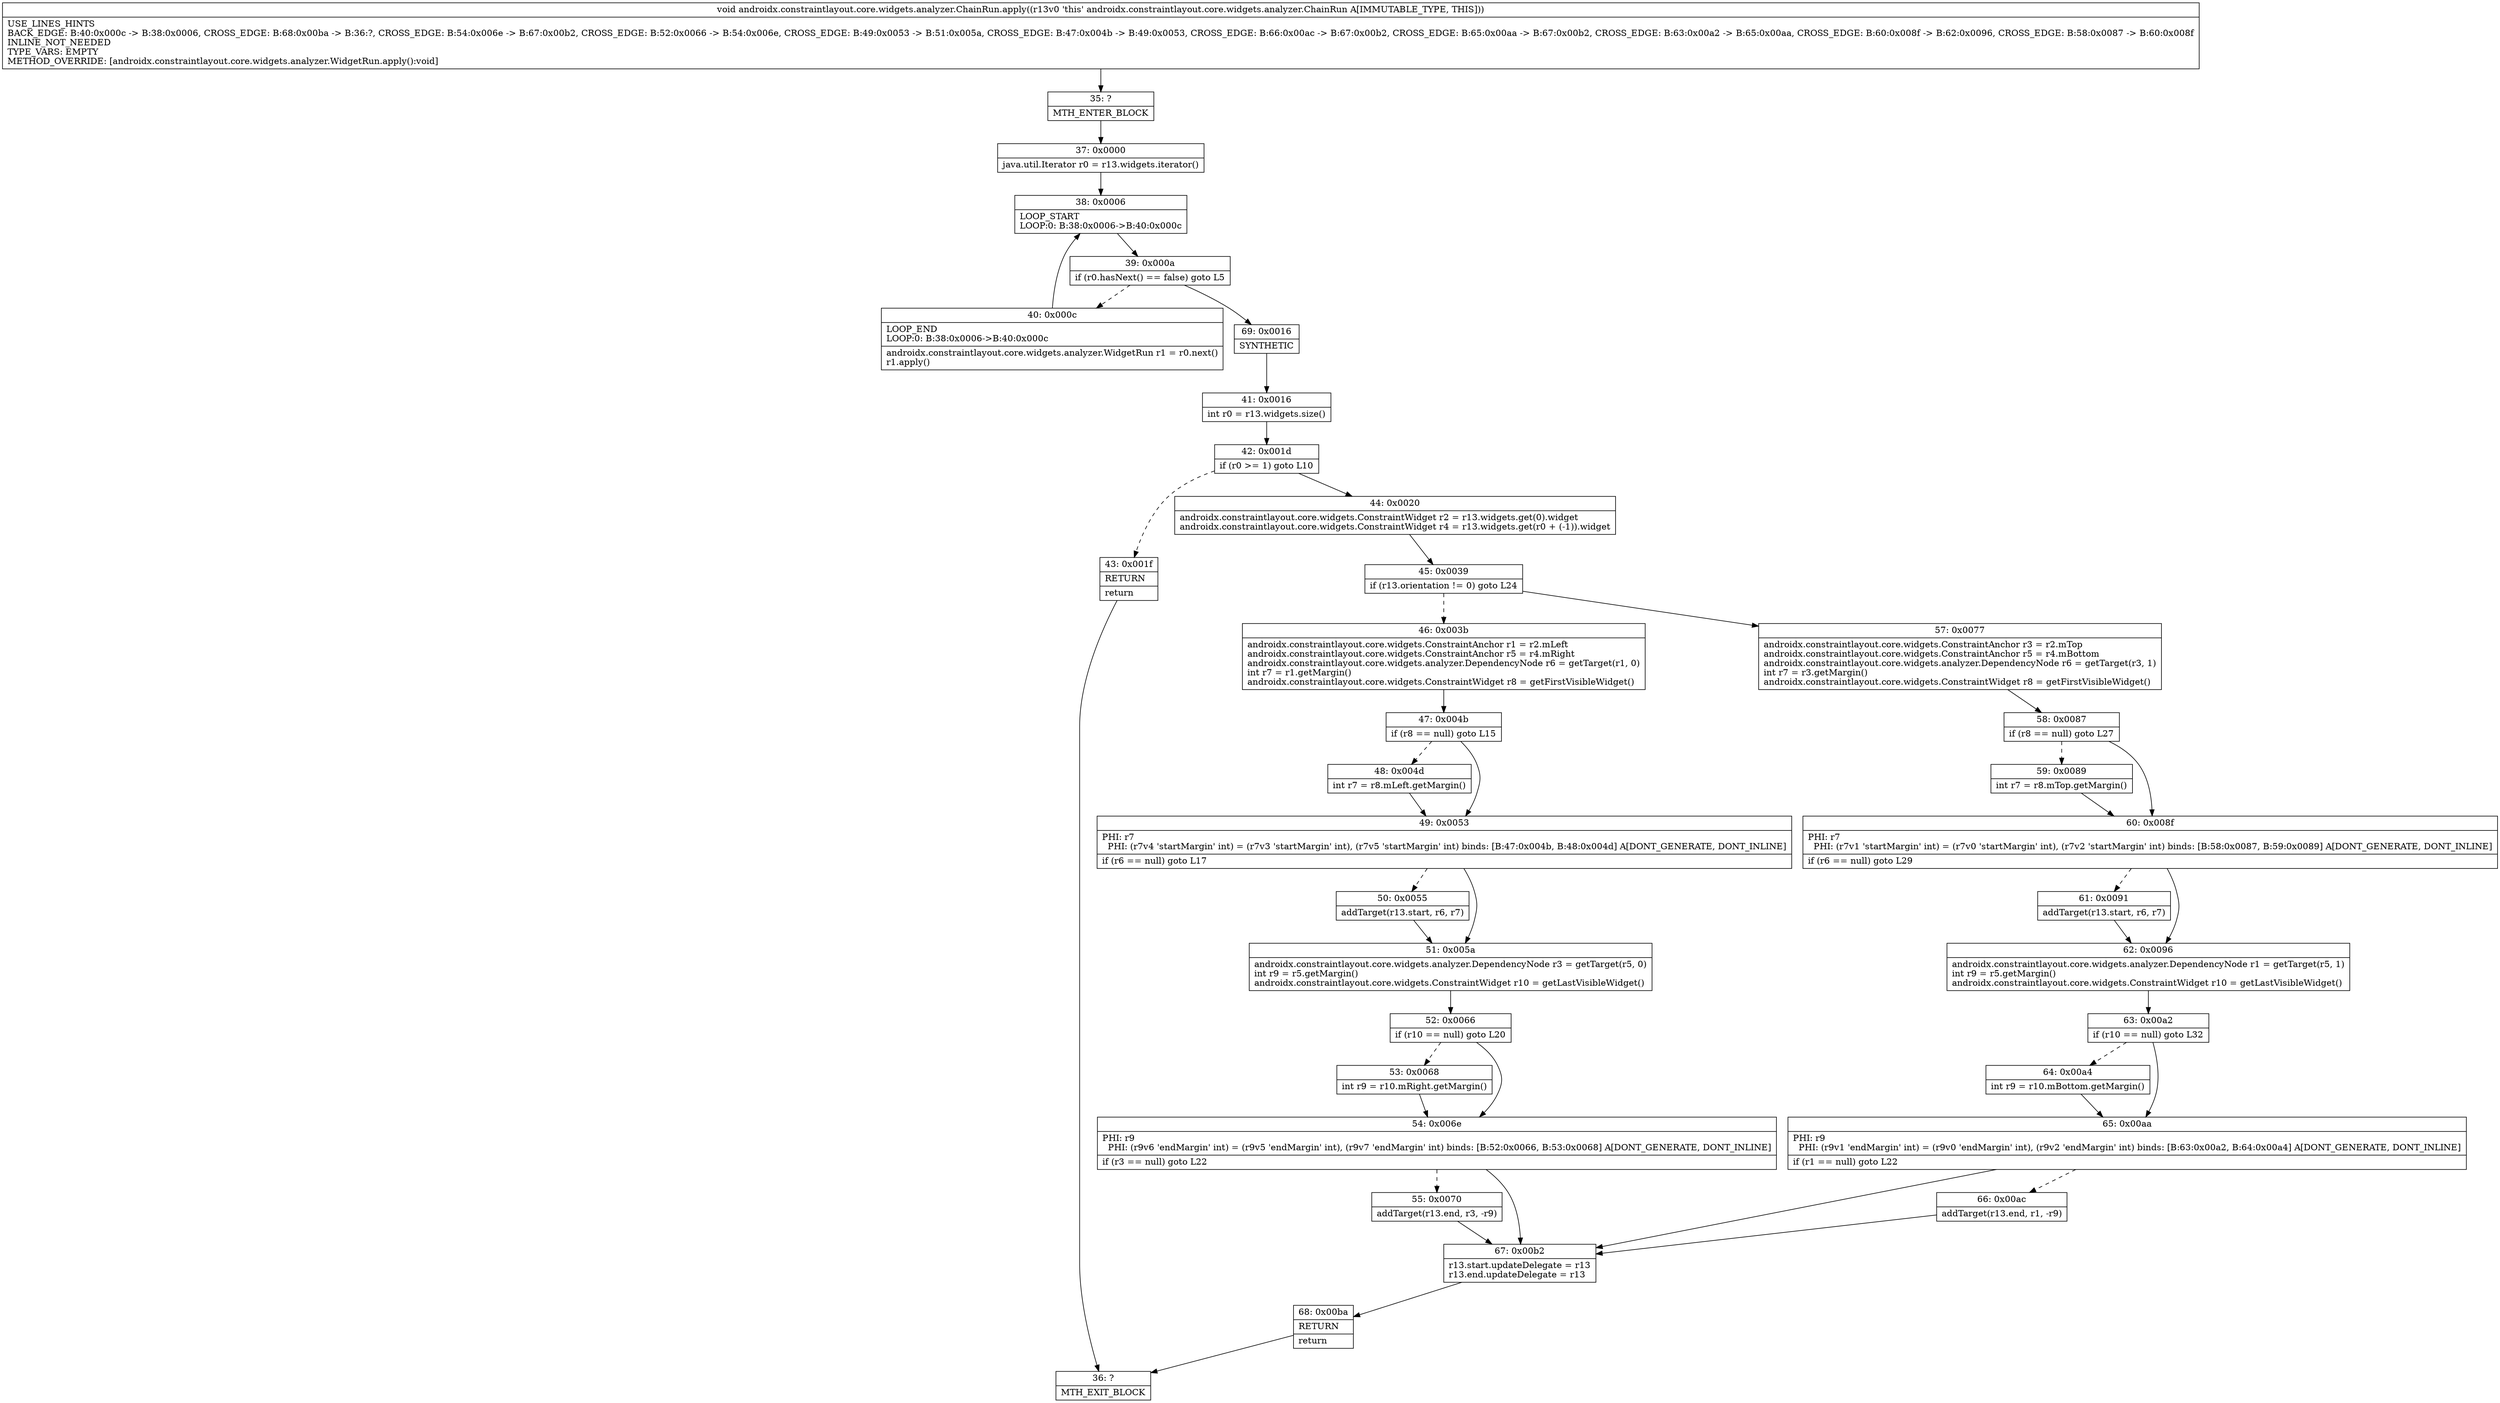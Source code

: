 digraph "CFG forandroidx.constraintlayout.core.widgets.analyzer.ChainRun.apply()V" {
Node_35 [shape=record,label="{35\:\ ?|MTH_ENTER_BLOCK\l}"];
Node_37 [shape=record,label="{37\:\ 0x0000|java.util.Iterator r0 = r13.widgets.iterator()\l}"];
Node_38 [shape=record,label="{38\:\ 0x0006|LOOP_START\lLOOP:0: B:38:0x0006\-\>B:40:0x000c\l}"];
Node_39 [shape=record,label="{39\:\ 0x000a|if (r0.hasNext() == false) goto L5\l}"];
Node_40 [shape=record,label="{40\:\ 0x000c|LOOP_END\lLOOP:0: B:38:0x0006\-\>B:40:0x000c\l|androidx.constraintlayout.core.widgets.analyzer.WidgetRun r1 = r0.next()\lr1.apply()\l}"];
Node_69 [shape=record,label="{69\:\ 0x0016|SYNTHETIC\l}"];
Node_41 [shape=record,label="{41\:\ 0x0016|int r0 = r13.widgets.size()\l}"];
Node_42 [shape=record,label="{42\:\ 0x001d|if (r0 \>= 1) goto L10\l}"];
Node_43 [shape=record,label="{43\:\ 0x001f|RETURN\l|return\l}"];
Node_36 [shape=record,label="{36\:\ ?|MTH_EXIT_BLOCK\l}"];
Node_44 [shape=record,label="{44\:\ 0x0020|androidx.constraintlayout.core.widgets.ConstraintWidget r2 = r13.widgets.get(0).widget\landroidx.constraintlayout.core.widgets.ConstraintWidget r4 = r13.widgets.get(r0 + (\-1)).widget\l}"];
Node_45 [shape=record,label="{45\:\ 0x0039|if (r13.orientation != 0) goto L24\l}"];
Node_46 [shape=record,label="{46\:\ 0x003b|androidx.constraintlayout.core.widgets.ConstraintAnchor r1 = r2.mLeft\landroidx.constraintlayout.core.widgets.ConstraintAnchor r5 = r4.mRight\landroidx.constraintlayout.core.widgets.analyzer.DependencyNode r6 = getTarget(r1, 0)\lint r7 = r1.getMargin()\landroidx.constraintlayout.core.widgets.ConstraintWidget r8 = getFirstVisibleWidget()\l}"];
Node_47 [shape=record,label="{47\:\ 0x004b|if (r8 == null) goto L15\l}"];
Node_48 [shape=record,label="{48\:\ 0x004d|int r7 = r8.mLeft.getMargin()\l}"];
Node_49 [shape=record,label="{49\:\ 0x0053|PHI: r7 \l  PHI: (r7v4 'startMargin' int) = (r7v3 'startMargin' int), (r7v5 'startMargin' int) binds: [B:47:0x004b, B:48:0x004d] A[DONT_GENERATE, DONT_INLINE]\l|if (r6 == null) goto L17\l}"];
Node_50 [shape=record,label="{50\:\ 0x0055|addTarget(r13.start, r6, r7)\l}"];
Node_51 [shape=record,label="{51\:\ 0x005a|androidx.constraintlayout.core.widgets.analyzer.DependencyNode r3 = getTarget(r5, 0)\lint r9 = r5.getMargin()\landroidx.constraintlayout.core.widgets.ConstraintWidget r10 = getLastVisibleWidget()\l}"];
Node_52 [shape=record,label="{52\:\ 0x0066|if (r10 == null) goto L20\l}"];
Node_53 [shape=record,label="{53\:\ 0x0068|int r9 = r10.mRight.getMargin()\l}"];
Node_54 [shape=record,label="{54\:\ 0x006e|PHI: r9 \l  PHI: (r9v6 'endMargin' int) = (r9v5 'endMargin' int), (r9v7 'endMargin' int) binds: [B:52:0x0066, B:53:0x0068] A[DONT_GENERATE, DONT_INLINE]\l|if (r3 == null) goto L22\l}"];
Node_55 [shape=record,label="{55\:\ 0x0070|addTarget(r13.end, r3, \-r9)\l}"];
Node_67 [shape=record,label="{67\:\ 0x00b2|r13.start.updateDelegate = r13\lr13.end.updateDelegate = r13\l}"];
Node_68 [shape=record,label="{68\:\ 0x00ba|RETURN\l|return\l}"];
Node_57 [shape=record,label="{57\:\ 0x0077|androidx.constraintlayout.core.widgets.ConstraintAnchor r3 = r2.mTop\landroidx.constraintlayout.core.widgets.ConstraintAnchor r5 = r4.mBottom\landroidx.constraintlayout.core.widgets.analyzer.DependencyNode r6 = getTarget(r3, 1)\lint r7 = r3.getMargin()\landroidx.constraintlayout.core.widgets.ConstraintWidget r8 = getFirstVisibleWidget()\l}"];
Node_58 [shape=record,label="{58\:\ 0x0087|if (r8 == null) goto L27\l}"];
Node_59 [shape=record,label="{59\:\ 0x0089|int r7 = r8.mTop.getMargin()\l}"];
Node_60 [shape=record,label="{60\:\ 0x008f|PHI: r7 \l  PHI: (r7v1 'startMargin' int) = (r7v0 'startMargin' int), (r7v2 'startMargin' int) binds: [B:58:0x0087, B:59:0x0089] A[DONT_GENERATE, DONT_INLINE]\l|if (r6 == null) goto L29\l}"];
Node_61 [shape=record,label="{61\:\ 0x0091|addTarget(r13.start, r6, r7)\l}"];
Node_62 [shape=record,label="{62\:\ 0x0096|androidx.constraintlayout.core.widgets.analyzer.DependencyNode r1 = getTarget(r5, 1)\lint r9 = r5.getMargin()\landroidx.constraintlayout.core.widgets.ConstraintWidget r10 = getLastVisibleWidget()\l}"];
Node_63 [shape=record,label="{63\:\ 0x00a2|if (r10 == null) goto L32\l}"];
Node_64 [shape=record,label="{64\:\ 0x00a4|int r9 = r10.mBottom.getMargin()\l}"];
Node_65 [shape=record,label="{65\:\ 0x00aa|PHI: r9 \l  PHI: (r9v1 'endMargin' int) = (r9v0 'endMargin' int), (r9v2 'endMargin' int) binds: [B:63:0x00a2, B:64:0x00a4] A[DONT_GENERATE, DONT_INLINE]\l|if (r1 == null) goto L22\l}"];
Node_66 [shape=record,label="{66\:\ 0x00ac|addTarget(r13.end, r1, \-r9)\l}"];
MethodNode[shape=record,label="{void androidx.constraintlayout.core.widgets.analyzer.ChainRun.apply((r13v0 'this' androidx.constraintlayout.core.widgets.analyzer.ChainRun A[IMMUTABLE_TYPE, THIS]))  | USE_LINES_HINTS\lBACK_EDGE: B:40:0x000c \-\> B:38:0x0006, CROSS_EDGE: B:68:0x00ba \-\> B:36:?, CROSS_EDGE: B:54:0x006e \-\> B:67:0x00b2, CROSS_EDGE: B:52:0x0066 \-\> B:54:0x006e, CROSS_EDGE: B:49:0x0053 \-\> B:51:0x005a, CROSS_EDGE: B:47:0x004b \-\> B:49:0x0053, CROSS_EDGE: B:66:0x00ac \-\> B:67:0x00b2, CROSS_EDGE: B:65:0x00aa \-\> B:67:0x00b2, CROSS_EDGE: B:63:0x00a2 \-\> B:65:0x00aa, CROSS_EDGE: B:60:0x008f \-\> B:62:0x0096, CROSS_EDGE: B:58:0x0087 \-\> B:60:0x008f\lINLINE_NOT_NEEDED\lTYPE_VARS: EMPTY\lMETHOD_OVERRIDE: [androidx.constraintlayout.core.widgets.analyzer.WidgetRun.apply():void]\l}"];
MethodNode -> Node_35;Node_35 -> Node_37;
Node_37 -> Node_38;
Node_38 -> Node_39;
Node_39 -> Node_40[style=dashed];
Node_39 -> Node_69;
Node_40 -> Node_38;
Node_69 -> Node_41;
Node_41 -> Node_42;
Node_42 -> Node_43[style=dashed];
Node_42 -> Node_44;
Node_43 -> Node_36;
Node_44 -> Node_45;
Node_45 -> Node_46[style=dashed];
Node_45 -> Node_57;
Node_46 -> Node_47;
Node_47 -> Node_48[style=dashed];
Node_47 -> Node_49;
Node_48 -> Node_49;
Node_49 -> Node_50[style=dashed];
Node_49 -> Node_51;
Node_50 -> Node_51;
Node_51 -> Node_52;
Node_52 -> Node_53[style=dashed];
Node_52 -> Node_54;
Node_53 -> Node_54;
Node_54 -> Node_55[style=dashed];
Node_54 -> Node_67;
Node_55 -> Node_67;
Node_67 -> Node_68;
Node_68 -> Node_36;
Node_57 -> Node_58;
Node_58 -> Node_59[style=dashed];
Node_58 -> Node_60;
Node_59 -> Node_60;
Node_60 -> Node_61[style=dashed];
Node_60 -> Node_62;
Node_61 -> Node_62;
Node_62 -> Node_63;
Node_63 -> Node_64[style=dashed];
Node_63 -> Node_65;
Node_64 -> Node_65;
Node_65 -> Node_66[style=dashed];
Node_65 -> Node_67;
Node_66 -> Node_67;
}

